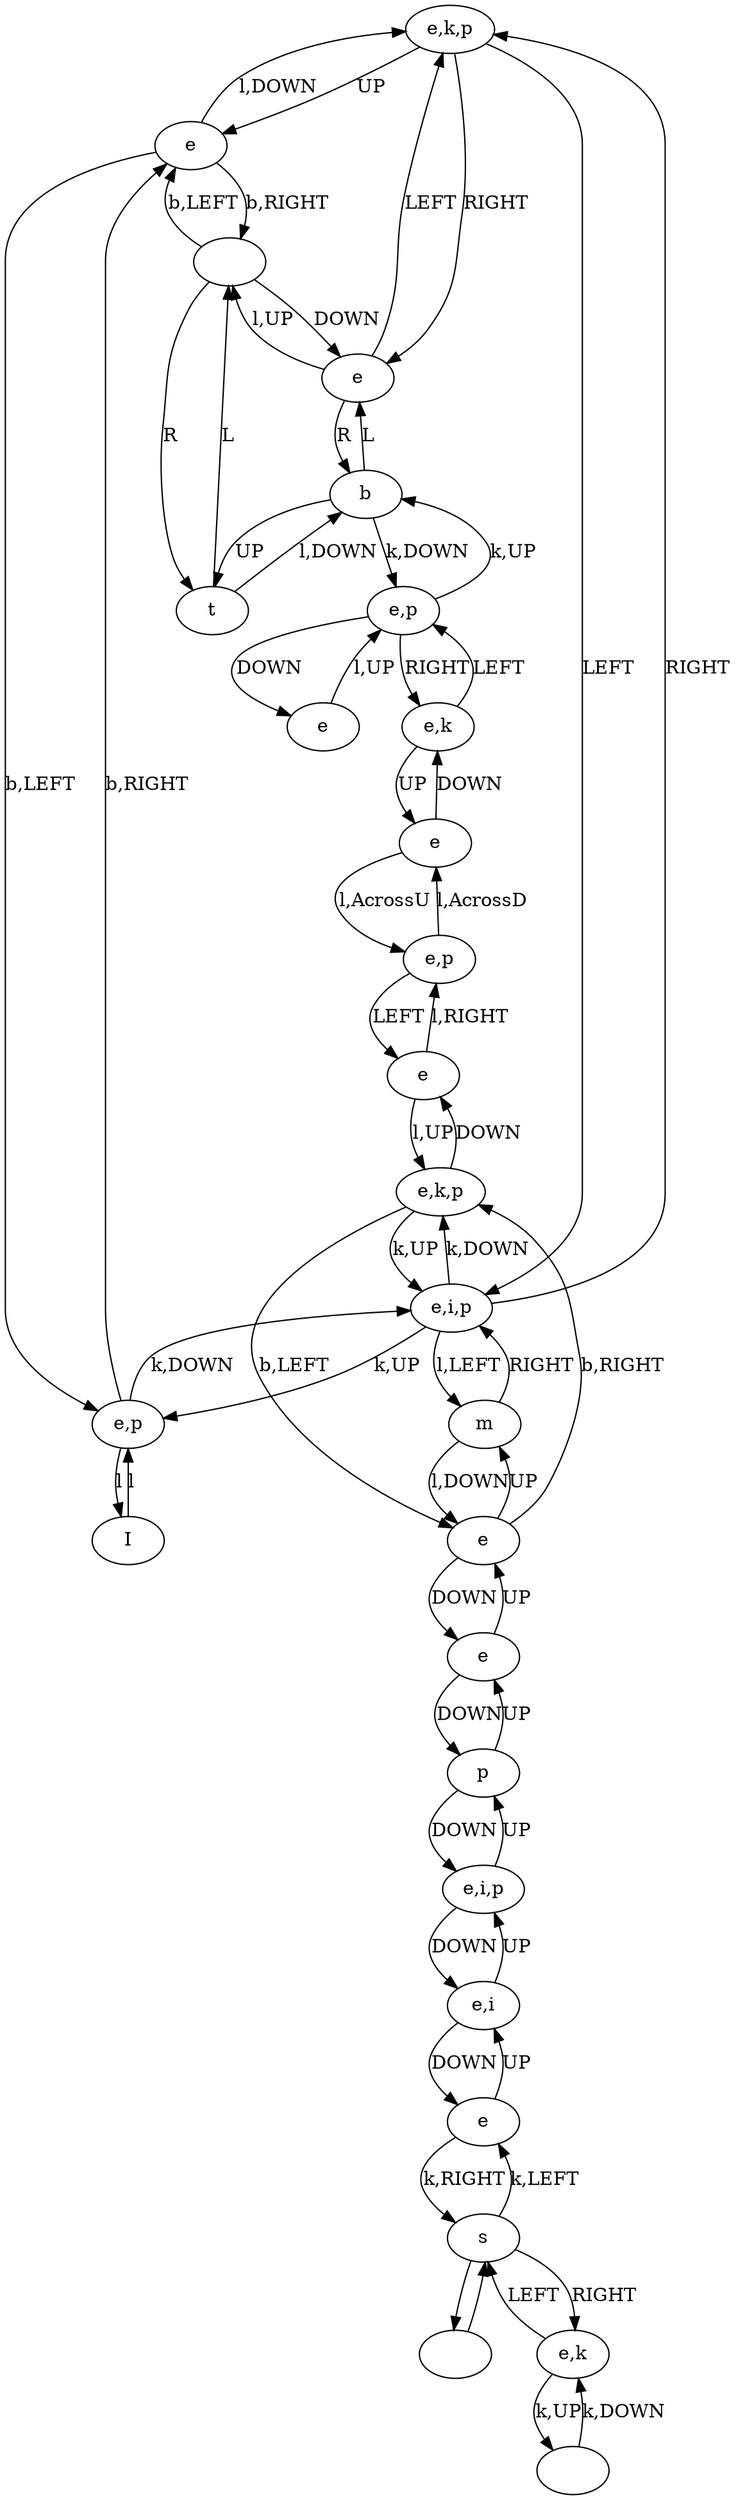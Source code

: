 digraph {
0 [label="e,k,p"]
1 [label="e"]
2 [label="e,i,p"]
3 [label="e,p"]
4 [label="b"]
5 [label="t"]
6 [label="e"]
7 [label=""]
8 [label="e,p"]
9 [label="m"]
10 [label="s"]
11 [label=""]
12 [label=""]
13 [label="e,k"]
14 [label="e,i"]
15 [label="e"]
16 [label="p"]
17 [label="e,i,p"]
18 [label="e"]
19 [label="e"]
20 [label="e,k,p"]
21 [label="e"]
22 [label="e,p"]
23 [label="e"]
24 [label="e"]
25 [label="e,k"]
26 [label="I"]
11 -> 10 [label=""]
10 -> 11 [label=""]
15 -> 14 [label="UP"]
14 -> 15 [label="DOWN"]
14 -> 17 [label="UP"]
17 -> 14 [label="DOWN"]
22 -> 25 [label="RIGHT"]
25 -> 22 [label="LEFT"]
25 -> 24 [label="UP"]
24 -> 25 [label="DOWN"]
0 -> 2 [label="LEFT"]
2 -> 0 [label="RIGHT"]
0 -> 6 [label="RIGHT"]
6 -> 0 [label="LEFT"]
8 -> 24 [label="l,AcrossD"]
24 -> 8 [label="l,AcrossU"]
6 -> 7 [label="l,UP"]
7 -> 6 [label="DOWN"]
6 -> 4 [label="R"]
4 -> 6 [label="L"]
4 -> 5 [label="UP"]
5 -> 4 [label="l,DOWN"]
7 -> 5 [label="R"]
5 -> 7 [label="L"]
21 -> 8 [label="l,RIGHT"]
8 -> 21 [label="LEFT"]
9 -> 18 [label="l,DOWN"]
18 -> 9 [label="UP"]
9 -> 2 [label="RIGHT"]
2 -> 9 [label="l,LEFT"]
21 -> 20 [label="l,UP"]
20 -> 21 [label="DOWN"]
17 -> 16 [label="UP"]
16 -> 17 [label="DOWN"]
10 -> 13 [label="RIGHT"]
13 -> 10 [label="LEFT"]
1 -> 0 [label="l,DOWN"]
0 -> 1 [label="UP"]
10 -> 15 [label="k,LEFT"]
15 -> 10 [label="k,RIGHT"]
13 -> 12 [label="k,UP"]
12 -> 13 [label="k,DOWN"]
3 -> 2 [label="k,DOWN"]
2 -> 3 [label="k,UP"]
3 -> 26 [label="l"]
26 -> 3 [label="l"]
3 -> 1 [label="b,RIGHT"]
1 -> 3 [label="b,LEFT"]
1 -> 7 [label="b,RIGHT"]
7 -> 1 [label="b,LEFT"]
20 -> 18 [label="b,LEFT"]
18 -> 20 [label="b,RIGHT"]
22 -> 4 [label="k,UP"]
4 -> 22 [label="k,DOWN"]
19 -> 16 [label="DOWN"]
16 -> 19 [label="UP"]
19 -> 18 [label="UP"]
18 -> 19 [label="DOWN"]
2 -> 20 [label="k,DOWN"]
20 -> 2 [label="k,UP"]
22 -> 23 [label="DOWN"]
23 -> 22 [label="l,UP"]
}
